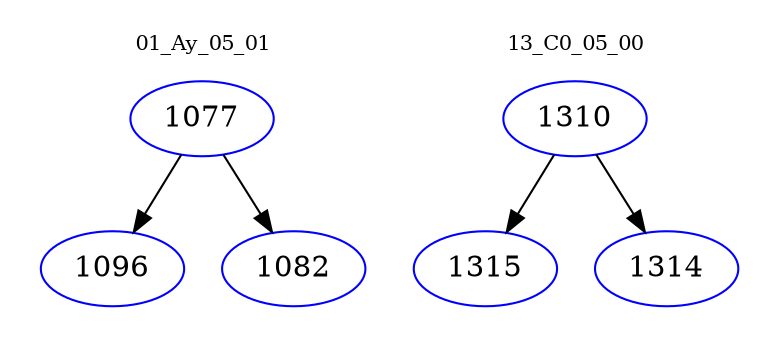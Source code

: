 digraph{
subgraph cluster_0 {
color = white
label = "01_Ay_05_01";
fontsize=10;
T0_1077 [label="1077", color="blue"]
T0_1077 -> T0_1096 [color="black"]
T0_1096 [label="1096", color="blue"]
T0_1077 -> T0_1082 [color="black"]
T0_1082 [label="1082", color="blue"]
}
subgraph cluster_1 {
color = white
label = "13_C0_05_00";
fontsize=10;
T1_1310 [label="1310", color="blue"]
T1_1310 -> T1_1315 [color="black"]
T1_1315 [label="1315", color="blue"]
T1_1310 -> T1_1314 [color="black"]
T1_1314 [label="1314", color="blue"]
}
}
